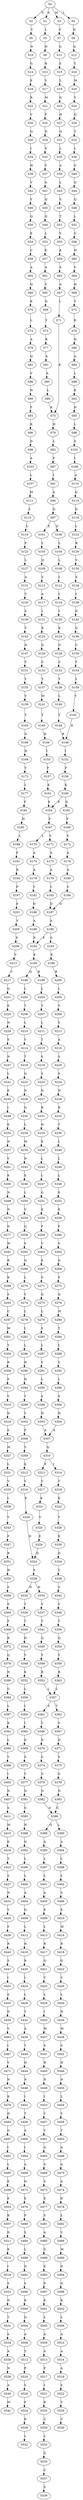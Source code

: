 strict digraph  {
	S0 -> S1 [ label = A ];
	S0 -> S2 [ label = G ];
	S0 -> S3 [ label = M ];
	S0 -> S4 [ label = L ];
	S1 -> S5 [ label = L ];
	S2 -> S6 [ label = V ];
	S3 -> S7 [ label = Y ];
	S4 -> S8 [ label = H ];
	S5 -> S9 [ label = H ];
	S6 -> S10 [ label = N ];
	S7 -> S11 [ label = Q ];
	S8 -> S12 [ label = Q ];
	S9 -> S13 [ label = R ];
	S10 -> S14 [ label = G ];
	S11 -> S15 [ label = S ];
	S12 -> S16 [ label = T ];
	S13 -> S17 [ label = V ];
	S14 -> S18 [ label = E ];
	S15 -> S19 [ label = L ];
	S16 -> S20 [ label = M ];
	S17 -> S21 [ label = M ];
	S18 -> S22 [ label = R ];
	S19 -> S23 [ label = G ];
	S20 -> S24 [ label = Y ];
	S21 -> S25 [ label = F ];
	S22 -> S26 [ label = V ];
	S23 -> S27 [ label = H ];
	S24 -> S28 [ label = Q ];
	S25 -> S29 [ label = D ];
	S26 -> S30 [ label = Q ];
	S27 -> S31 [ label = Q ];
	S28 -> S32 [ label = T ];
	S29 -> S33 [ label = S ];
	S30 -> S34 [ label = I ];
	S31 -> S35 [ label = L ];
	S32 -> S36 [ label = L ];
	S33 -> S37 [ label = V ];
	S34 -> S38 [ label = H ];
	S35 -> S39 [ label = A ];
	S36 -> S40 [ label = G ];
	S37 -> S41 [ label = G ];
	S38 -> S42 [ label = V ];
	S39 -> S43 [ label = L ];
	S40 -> S44 [ label = Q ];
	S41 -> S45 [ label = Q ];
	S42 -> S46 [ label = Y ];
	S43 -> S47 [ label = V ];
	S44 -> S48 [ label = Q ];
	S45 -> S49 [ label = Q ];
	S46 -> S50 [ label = Q ];
	S47 -> S51 [ label = T ];
	S48 -> S52 [ label = L ];
	S49 -> S53 [ label = L ];
	S50 -> S54 [ label = E ];
	S51 -> S55 [ label = Y ];
	S52 -> S56 [ label = G ];
	S53 -> S57 [ label = E ];
	S54 -> S58 [ label = C ];
	S55 -> S59 [ label = K ];
	S56 -> S60 [ label = W ];
	S57 -> S61 [ label = A ];
	S58 -> S62 [ label = A ];
	S59 -> S63 [ label = S ];
	S60 -> S64 [ label = V ];
	S61 -> S65 [ label = V ];
	S62 -> S66 [ label = Q ];
	S63 -> S67 [ label = A ];
	S64 -> S68 [ label = H ];
	S65 -> S69 [ label = Q ];
	S66 -> S70 [ label = K ];
	S67 -> S71 [ label = L ];
	S68 -> S72 [ label = Y ];
	S69 -> S73 [ label = Y ];
	S70 -> S74 [ label = L ];
	S71 -> S75 [ label = K ];
	S72 -> S76 [ label = K ];
	S73 -> S77 [ label = K ];
	S74 -> S78 [ label = A ];
	S75 -> S79 [ label = H ];
	S76 -> S80 [ label = N ];
	S77 -> S81 [ label = S ];
	S78 -> S82 [ label = Q ];
	S79 -> S83 [ label = L ];
	S80 -> S84 [ label = A ];
	S81 -> S85 [ label = A ];
	S82 -> S86 [ label = V ];
	S83 -> S87 [ label = P ];
	S84 -> S88 [ label = L ];
	S85 -> S89 [ label = L ];
	S86 -> S90 [ label = N ];
	S87 -> S91 [ label = I ];
	S88 -> S92 [ label = K ];
	S89 -> S75 [ label = K ];
	S90 -> S93 [ label = Y ];
	S91 -> S94 [ label = A ];
	S92 -> S95 [ label = H ];
	S93 -> S96 [ label = K ];
	S94 -> S97 [ label = Q ];
	S95 -> S98 [ label = L ];
	S96 -> S99 [ label = D ];
	S97 -> S100 [ label = D ];
	S97 -> S101 [ label = E ];
	S98 -> S102 [ label = S ];
	S99 -> S103 [ label = A ];
	S100 -> S104 [ label = L ];
	S101 -> S105 [ label = L ];
	S102 -> S106 [ label = I ];
	S103 -> S107 [ label = L ];
	S104 -> S108 [ label = L ];
	S105 -> S109 [ label = Q ];
	S106 -> S110 [ label = A ];
	S107 -> S111 [ label = M ];
	S108 -> S112 [ label = I ];
	S109 -> S113 [ label = V ];
	S110 -> S114 [ label = Q ];
	S111 -> S115 [ label = L ];
	S112 -> S116 [ label = I ];
	S113 -> S117 [ label = A ];
	S114 -> S118 [ label = D ];
	S115 -> S119 [ label = L ];
	S116 -> S120 [ label = I ];
	S117 -> S121 [ label = I ];
	S118 -> S122 [ label = L ];
	S119 -> S123 [ label = P ];
	S120 -> S124 [ label = E ];
	S121 -> S125 [ label = E ];
	S122 -> S126 [ label = R ];
	S123 -> S127 [ label = L ];
	S124 -> S128 [ label = G ];
	S125 -> S129 [ label = G ];
	S126 -> S130 [ label = V ];
	S127 -> S131 [ label = A ];
	S128 -> S132 [ label = C ];
	S129 -> S133 [ label = C ];
	S130 -> S134 [ label = S ];
	S131 -> S135 [ label = T ];
	S132 -> S136 [ label = Y ];
	S133 -> S137 [ label = Y ];
	S134 -> S138 [ label = I ];
	S135 -> S139 [ label = S ];
	S136 -> S140 [ label = L ];
	S137 -> S141 [ label = M ];
	S138 -> S142 [ label = D ];
	S139 -> S143 [ label = T ];
	S140 -> S144 [ label = Y ];
	S141 -> S145 [ label = Y ];
	S142 -> S146 [ label = G ];
	S143 -> S147 [ label = N ];
	S144 -> S148 [ label = R ];
	S145 -> S149 [ label = R ];
	S146 -> S150 [ label = C ];
	S147 -> S151 [ label = V ];
	S148 -> S152 [ label = I ];
	S149 -> S153 [ label = I ];
	S150 -> S154 [ label = Y ];
	S151 -> S155 [ label = Y ];
	S152 -> S156 [ label = F ];
	S153 -> S157 [ label = F ];
	S154 -> S158 [ label = L ];
	S155 -> S159 [ label = V ];
	S156 -> S160 [ label = K ];
	S157 -> S161 [ label = K ];
	S158 -> S162 [ label = Y ];
	S159 -> S163 [ label = T ];
	S160 -> S164 [ label = E ];
	S160 -> S165 [ label = D ];
	S161 -> S164 [ label = E ];
	S162 -> S148 [ label = R ];
	S163 -> S166 [ label = G ];
	S164 -> S167 [ label = F ];
	S165 -> S168 [ label = F ];
	S166 -> S169 [ label = H ];
	S167 -> S170 [ label = L ];
	S167 -> S171 [ label = V ];
	S168 -> S172 [ label = V ];
	S169 -> S173 [ label = Y ];
	S170 -> S174 [ label = A ];
	S171 -> S175 [ label = A ];
	S172 -> S176 [ label = A ];
	S173 -> S177 [ label = L ];
	S174 -> S178 [ label = A ];
	S175 -> S179 [ label = A ];
	S176 -> S180 [ label = A ];
	S177 -> S181 [ label = F ];
	S178 -> S182 [ label = C ];
	S179 -> S183 [ label = C ];
	S180 -> S184 [ label = C ];
	S181 -> S185 [ label = H ];
	S182 -> S186 [ label = D ];
	S183 -> S187 [ label = D ];
	S184 -> S187 [ label = D ];
	S185 -> S188 [ label = L ];
	S186 -> S189 [ label = A ];
	S187 -> S190 [ label = A ];
	S188 -> S191 [ label = F ];
	S189 -> S192 [ label = P ];
	S190 -> S192 [ label = P ];
	S190 -> S193 [ label = S ];
	S191 -> S194 [ label = R ];
	S192 -> S195 [ label = E ];
	S193 -> S196 [ label = E ];
	S194 -> S197 [ label = P ];
	S195 -> S198 [ label = Q ];
	S195 -> S199 [ label = R ];
	S196 -> S200 [ label = R ];
	S197 -> S201 [ label = F ];
	S198 -> S202 [ label = L ];
	S199 -> S203 [ label = L ];
	S200 -> S204 [ label = L ];
	S201 -> S205 [ label = V ];
	S202 -> S206 [ label = T ];
	S203 -> S207 [ label = T ];
	S204 -> S208 [ label = V ];
	S205 -> S209 [ label = P ];
	S206 -> S210 [ label = L ];
	S207 -> S211 [ label = L ];
	S208 -> S212 [ label = V ];
	S209 -> S213 [ label = V ];
	S210 -> S214 [ label = V ];
	S211 -> S215 [ label = T ];
	S212 -> S216 [ label = A ];
	S213 -> S217 [ label = C ];
	S214 -> S218 [ label = T ];
	S215 -> S219 [ label = S ];
	S216 -> S220 [ label = S ];
	S217 -> S221 [ label = Q ];
	S218 -> S222 [ label = Q ];
	S219 -> S223 [ label = S ];
	S220 -> S224 [ label = S ];
	S221 -> S225 [ label = E ];
	S222 -> S226 [ label = N ];
	S223 -> S227 [ label = N ];
	S224 -> S228 [ label = N ];
	S225 -> S229 [ label = N ];
	S226 -> S230 [ label = Q ];
	S227 -> S231 [ label = R ];
	S228 -> S232 [ label = R ];
	S229 -> S233 [ label = E ];
	S230 -> S234 [ label = L ];
	S231 -> S235 [ label = H ];
	S232 -> S236 [ label = T ];
	S233 -> S237 [ label = N ];
	S234 -> S238 [ label = M ];
	S235 -> S239 [ label = E ];
	S236 -> S240 [ label = L ];
	S237 -> S241 [ label = L ];
	S238 -> S242 [ label = N ];
	S239 -> S243 [ label = L ];
	S240 -> S244 [ label = L ];
	S241 -> S245 [ label = E ];
	S242 -> S246 [ label = E ];
	S243 -> S247 [ label = L ];
	S244 -> S248 [ label = L ];
	S245 -> S249 [ label = I ];
	S246 -> S250 [ label = L ];
	S247 -> S251 [ label = G ];
	S248 -> S252 [ label = E ];
	S249 -> S253 [ label = E ];
	S250 -> S254 [ label = V ];
	S251 -> S255 [ label = E ];
	S252 -> S256 [ label = E ];
	S253 -> S257 [ label = N ];
	S254 -> S258 [ label = Q ];
	S255 -> S259 [ label = F ];
	S256 -> S260 [ label = F ];
	S257 -> S261 [ label = V ];
	S258 -> S262 [ label = S ];
	S259 -> S263 [ label = V ];
	S260 -> S264 [ label = V ];
	S261 -> S265 [ label = K ];
	S262 -> S266 [ label = Q ];
	S263 -> S267 [ label = E ];
	S264 -> S268 [ label = D ];
	S265 -> S269 [ label = N ];
	S266 -> S270 [ label = L ];
	S267 -> S271 [ label = S ];
	S268 -> S272 [ label = S ];
	S269 -> S273 [ label = N ];
	S270 -> S274 [ label = V ];
	S271 -> S275 [ label = Q ];
	S272 -> S276 [ label = Q ];
	S273 -> S277 [ label = D ];
	S274 -> S278 [ label = L ];
	S275 -> S279 [ label = L ];
	S276 -> S280 [ label = M ];
	S277 -> S281 [ label = W ];
	S278 -> S282 [ label = L ];
	S279 -> S283 [ label = S ];
	S280 -> S284 [ label = T ];
	S281 -> S285 [ label = R ];
	S282 -> S286 [ label = L ];
	S283 -> S287 [ label = L ];
	S284 -> S288 [ label = L ];
	S285 -> S289 [ label = K ];
	S286 -> S290 [ label = H ];
	S287 -> S291 [ label = V ];
	S288 -> S292 [ label = V ];
	S289 -> S293 [ label = S ];
	S290 -> S294 [ label = H ];
	S291 -> S295 [ label = L ];
	S292 -> S296 [ label = L ];
	S293 -> S297 [ label = C ];
	S294 -> S298 [ label = T ];
	S295 -> S299 [ label = S ];
	S296 -> S300 [ label = S ];
	S297 -> S301 [ label = M ];
	S298 -> S302 [ label = Y ];
	S299 -> S303 [ label = H ];
	S300 -> S304 [ label = H ];
	S301 -> S305 [ label = T ];
	S302 -> S306 [ label = F ];
	S303 -> S307 [ label = A ];
	S304 -> S307 [ label = A ];
	S305 -> S308 [ label = R ];
	S306 -> S309 [ label = V ];
	S307 -> S310 [ label = Q ];
	S308 -> S311 [ label = F ];
	S309 -> S312 [ label = K ];
	S310 -> S313 [ label = F ];
	S310 -> S314 [ label = I ];
	S311 -> S315 [ label = V ];
	S312 -> S316 [ label = V ];
	S313 -> S317 [ label = V ];
	S314 -> S318 [ label = V ];
	S315 -> S319 [ label = D ];
	S316 -> S320 [ label = E ];
	S317 -> S321 [ label = K ];
	S318 -> S322 [ label = K ];
	S319 -> S323 [ label = S ];
	S320 -> S324 [ label = D ];
	S321 -> S325 [ label = V ];
	S322 -> S326 [ label = V ];
	S323 -> S327 [ label = M ];
	S324 -> S328 [ label = S ];
	S325 -> S329 [ label = E ];
	S326 -> S330 [ label = E ];
	S327 -> S331 [ label = L ];
	S328 -> S332 [ label = N ];
	S328 -> S333 [ label = H ];
	S329 -> S324 [ label = D ];
	S330 -> S334 [ label = D ];
	S331 -> S335 [ label = V ];
	S332 -> S336 [ label = T ];
	S333 -> S337 [ label = V ];
	S334 -> S338 [ label = T ];
	S335 -> S339 [ label = L ];
	S336 -> S340 [ label = T ];
	S337 -> S341 [ label = T ];
	S338 -> S342 [ label = S ];
	S339 -> S343 [ label = V ];
	S340 -> S344 [ label = H ];
	S341 -> S345 [ label = Q ];
	S342 -> S346 [ label = V ];
	S343 -> S347 [ label = F ];
	S344 -> S348 [ label = V ];
	S345 -> S349 [ label = V ];
	S346 -> S350 [ label = T ];
	S347 -> S351 [ label = R ];
	S348 -> S352 [ label = K ];
	S349 -> S353 [ label = R ];
	S350 -> S354 [ label = Q ];
	S351 -> S355 [ label = H ];
	S352 -> S356 [ label = L ];
	S353 -> S357 [ label = L ];
	S354 -> S358 [ label = V ];
	S355 -> S359 [ label = S ];
	S356 -> S360 [ label = I ];
	S357 -> S361 [ label = S ];
	S357 -> S362 [ label = T ];
	S358 -> S363 [ label = R ];
	S359 -> S364 [ label = S ];
	S360 -> S365 [ label = I ];
	S361 -> S366 [ label = V ];
	S362 -> S367 [ label = V ];
	S363 -> S357 [ label = L ];
	S364 -> S368 [ label = F ];
	S365 -> S369 [ label = D ];
	S366 -> S370 [ label = D ];
	S367 -> S371 [ label = D ];
	S368 -> S372 [ label = R ];
	S369 -> S373 [ label = S ];
	S370 -> S374 [ label = S ];
	S371 -> S375 [ label = S ];
	S372 -> S376 [ label = Q ];
	S373 -> S377 [ label = Y ];
	S374 -> S378 [ label = G ];
	S375 -> S379 [ label = G ];
	S376 -> S380 [ label = N ];
	S377 -> S381 [ label = N ];
	S378 -> S382 [ label = N ];
	S379 -> S383 [ label = N ];
	S380 -> S384 [ label = G ];
	S381 -> S385 [ label = G ];
	S382 -> S386 [ label = G ];
	S383 -> S386 [ label = G ];
	S384 -> S387 [ label = L ];
	S385 -> S388 [ label = N ];
	S386 -> S389 [ label = Q ];
	S386 -> S390 [ label = L ];
	S387 -> S391 [ label = K ];
	S388 -> S392 [ label = N ];
	S389 -> S393 [ label = A ];
	S390 -> S394 [ label = A ];
	S391 -> S395 [ label = L ];
	S392 -> S396 [ label = L ];
	S393 -> S397 [ label = L ];
	S394 -> S398 [ label = L ];
	S395 -> S399 [ label = V ];
	S396 -> S400 [ label = L ];
	S397 -> S401 [ label = L ];
	S398 -> S402 [ label = L ];
	S399 -> S403 [ label = I ];
	S400 -> S404 [ label = A ];
	S401 -> S405 [ label = A ];
	S402 -> S406 [ label = S ];
	S403 -> S407 [ label = D ];
	S404 -> S408 [ label = Q ];
	S405 -> S409 [ label = E ];
	S406 -> S410 [ label = E ];
	S407 -> S411 [ label = S ];
	S408 -> S412 [ label = L ];
	S409 -> S413 [ label = L ];
	S410 -> S414 [ label = M ];
	S411 -> S415 [ label = M ];
	S412 -> S416 [ label = H ];
	S413 -> S417 [ label = R ];
	S414 -> S418 [ label = R ];
	S415 -> S419 [ label = E ];
	S416 -> S420 [ label = R ];
	S417 -> S421 [ label = Q ];
	S418 -> S422 [ label = Q ];
	S419 -> S423 [ label = T ];
	S420 -> S424 [ label = I ];
	S421 -> S425 [ label = V ];
	S422 -> S426 [ label = V ];
	S423 -> S427 [ label = S ];
	S424 -> S428 [ label = L ];
	S425 -> S429 [ label = L ];
	S426 -> S430 [ label = L ];
	S427 -> S431 [ label = N ];
	S428 -> S432 [ label = T ];
	S429 -> S433 [ label = I ];
	S430 -> S434 [ label = N ];
	S431 -> S435 [ label = Y ];
	S432 -> S436 [ label = A ];
	S433 -> S437 [ label = M ];
	S434 -> S438 [ label = M ];
	S435 -> S439 [ label = F ];
	S436 -> S440 [ label = T ];
	S437 -> S441 [ label = S ];
	S438 -> S442 [ label = S ];
	S439 -> S443 [ label = R ];
	S440 -> S444 [ label = H ];
	S441 -> S445 [ label = H ];
	S442 -> S446 [ label = H ];
	S443 -> S447 [ label = S ];
	S444 -> S448 [ label = N ];
	S445 -> S449 [ label = N ];
	S446 -> S450 [ label = N ];
	S447 -> S451 [ label = I ];
	S448 -> S452 [ label = I ];
	S449 -> S453 [ label = I ];
	S450 -> S454 [ label = L ];
	S451 -> S455 [ label = S ];
	S452 -> S456 [ label = T ];
	S453 -> S457 [ label = V ];
	S454 -> S458 [ label = V ];
	S455 -> S459 [ label = D ];
	S456 -> S460 [ label = A ];
	S457 -> S461 [ label = T ];
	S458 -> S462 [ label = T ];
	S459 -> S463 [ label = V ];
	S460 -> S464 [ label = I ];
	S461 -> S465 [ label = G ];
	S462 -> S466 [ label = A ];
	S463 -> S467 [ label = I ];
	S464 -> S468 [ label = A ];
	S465 -> S469 [ label = S ];
	S466 -> S470 [ label = G ];
	S467 -> S471 [ label = V ];
	S468 -> S472 [ label = N ];
	S469 -> S473 [ label = S ];
	S470 -> S474 [ label = A ];
	S471 -> S475 [ label = N ];
	S472 -> S476 [ label = E ];
	S473 -> S477 [ label = E ];
	S474 -> S478 [ label = D ];
	S475 -> S479 [ label = K ];
	S476 -> S480 [ label = P ];
	S477 -> S481 [ label = S ];
	S478 -> S482 [ label = L ];
	S479 -> S483 [ label = D ];
	S480 -> S484 [ label = S ];
	S481 -> S485 [ label = A ];
	S482 -> S486 [ label = V ];
	S483 -> S487 [ label = G ];
	S484 -> S488 [ label = L ];
	S485 -> S489 [ label = G ];
	S486 -> S490 [ label = M ];
	S487 -> S491 [ label = I ];
	S488 -> S492 [ label = D ];
	S489 -> S493 [ label = E ];
	S490 -> S494 [ label = D ];
	S491 -> S495 [ label = L ];
	S492 -> S496 [ label = S ];
	S493 -> S497 [ label = P ];
	S494 -> S498 [ label = Q ];
	S495 -> S499 [ label = E ];
	S496 -> S500 [ label = K ];
	S497 -> S501 [ label = K ];
	S498 -> S502 [ label = K ];
	S499 -> S503 [ label = E ];
	S500 -> S504 [ label = Q ];
	S501 -> S505 [ label = L ];
	S502 -> S506 [ label = L ];
	S503 -> S507 [ label = K ];
	S504 -> S508 [ label = A ];
	S505 -> S509 [ label = A ];
	S506 -> S510 [ label = A ];
	S507 -> S511 [ label = D ];
	S508 -> S512 [ label = T ];
	S509 -> S513 [ label = A ];
	S510 -> S514 [ label = A ];
	S511 -> S515 [ label = K ];
	S512 -> S516 [ label = P ];
	S513 -> S517 [ label = P ];
	S514 -> S518 [ label = A ];
	S515 -> S519 [ label = I ];
	S516 -> S520 [ label = V ];
	S517 -> S521 [ label = I ];
	S518 -> S522 [ label = S ];
	S519 -> S523 [ label = S ];
	S520 -> S524 [ label = F ];
	S521 -> S525 [ label = R ];
	S522 -> S526 [ label = V ];
	S523 -> S527 [ label = N ];
	S524 -> S528 [ label = R ];
	S525 -> S529 [ label = C ];
	S526 -> S530 [ label = V ];
	S527 -> S531 [ label = T ];
	S528 -> S532 [ label = L ];
	S529 -> S533 [ label = L ];
	S531 -> S534 [ label = S ];
	S533 -> S535 [ label = G ];
	S534 -> S536 [ label = A ];
	S535 -> S537 [ label = C ];
	S536 -> S538 [ label = N ];
	S537 -> S539 [ label = S ];
	S538 -> S540 [ label = A ];
	S540 -> S541 [ label = M ];
}
